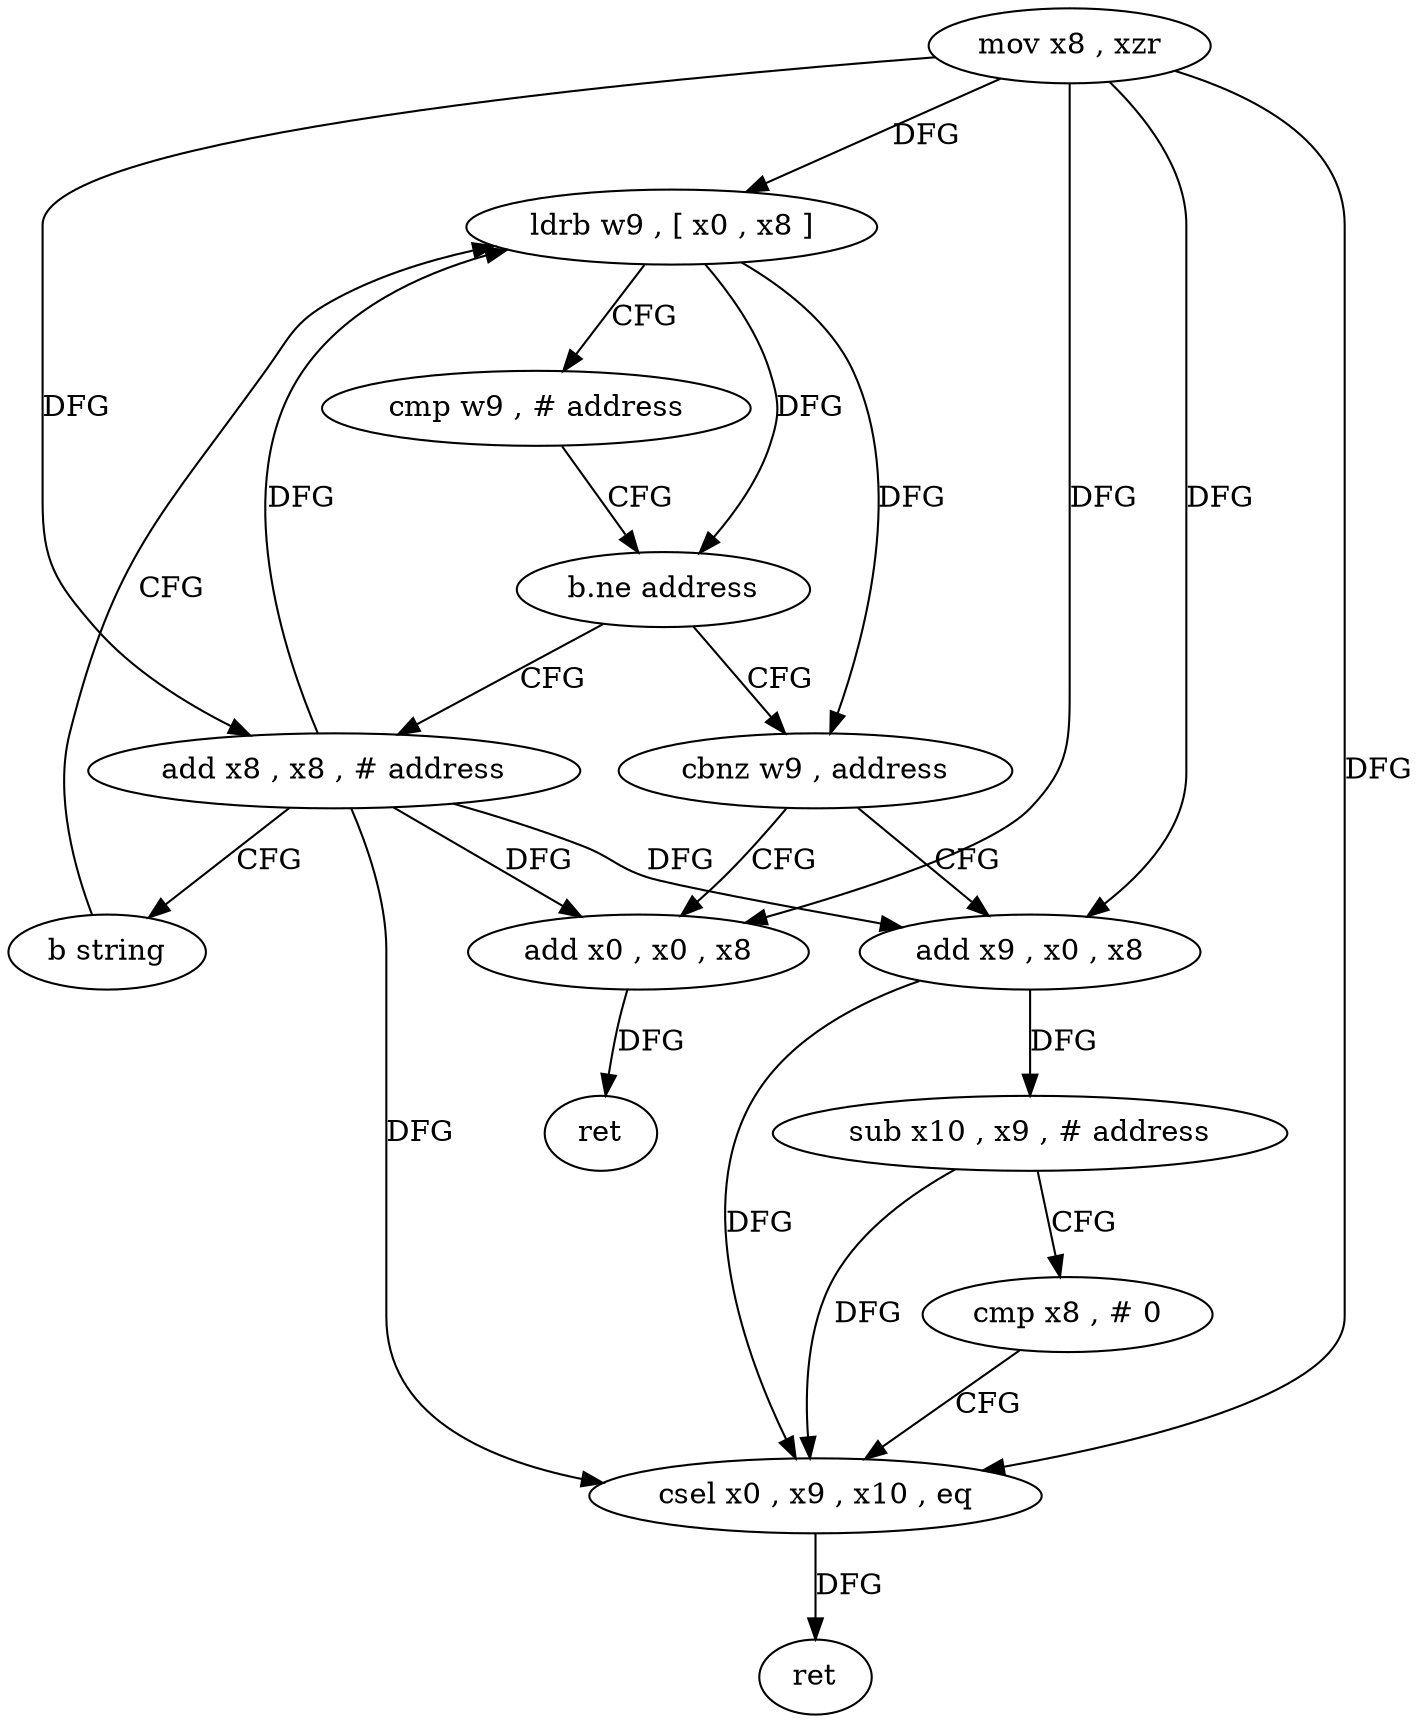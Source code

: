 digraph "func" {
"4205832" [label = "mov x8 , xzr" ]
"4205836" [label = "ldrb w9 , [ x0 , x8 ]" ]
"4205856" [label = "cbnz w9 , address" ]
"4205880" [label = "add x0 , x0 , x8" ]
"4205860" [label = "add x9 , x0 , x8" ]
"4205848" [label = "add x8 , x8 , # address" ]
"4205852" [label = "b string" ]
"4205884" [label = "ret" ]
"4205864" [label = "sub x10 , x9 , # address" ]
"4205868" [label = "cmp x8 , # 0" ]
"4205872" [label = "csel x0 , x9 , x10 , eq" ]
"4205876" [label = "ret" ]
"4205840" [label = "cmp w9 , # address" ]
"4205844" [label = "b.ne address" ]
"4205832" -> "4205836" [ label = "DFG" ]
"4205832" -> "4205848" [ label = "DFG" ]
"4205832" -> "4205880" [ label = "DFG" ]
"4205832" -> "4205860" [ label = "DFG" ]
"4205832" -> "4205872" [ label = "DFG" ]
"4205836" -> "4205840" [ label = "CFG" ]
"4205836" -> "4205844" [ label = "DFG" ]
"4205836" -> "4205856" [ label = "DFG" ]
"4205856" -> "4205880" [ label = "CFG" ]
"4205856" -> "4205860" [ label = "CFG" ]
"4205880" -> "4205884" [ label = "DFG" ]
"4205860" -> "4205864" [ label = "DFG" ]
"4205860" -> "4205872" [ label = "DFG" ]
"4205848" -> "4205852" [ label = "CFG" ]
"4205848" -> "4205836" [ label = "DFG" ]
"4205848" -> "4205880" [ label = "DFG" ]
"4205848" -> "4205860" [ label = "DFG" ]
"4205848" -> "4205872" [ label = "DFG" ]
"4205852" -> "4205836" [ label = "CFG" ]
"4205864" -> "4205868" [ label = "CFG" ]
"4205864" -> "4205872" [ label = "DFG" ]
"4205868" -> "4205872" [ label = "CFG" ]
"4205872" -> "4205876" [ label = "DFG" ]
"4205840" -> "4205844" [ label = "CFG" ]
"4205844" -> "4205856" [ label = "CFG" ]
"4205844" -> "4205848" [ label = "CFG" ]
}
